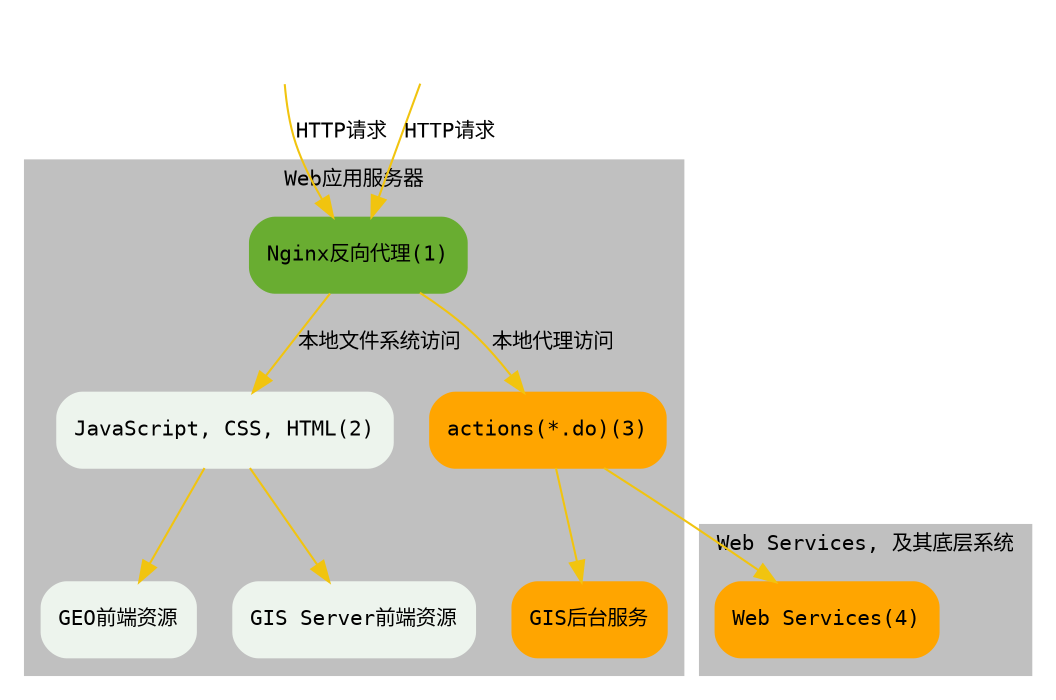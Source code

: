 digraph geo_nginx{
    fontname="Consolas";
    fontsize=10;

    node [shape="Mrecord", fontname="Consolas", fontsize=10];
    edge [color="#F1C40F", fontname="Consolas", fontsize=10];

    chrome [shape="none", image="browser-icon-chrome-resized.png", label=""];
    firefox [shape="none", image="browser-icon-firefox-resized.png", label=""];

    subgraph cluster_dev02 {
        label="Web应用服务器";
        style="filled";
        color="grey";

        node [style="filled", color="orange"];

        nginx [label="Nginx反向代理(1)", color="#69ad31"];
        static_content [label="JavaScript, CSS, HTML(2)", color="#edf4ed"];
        dynamic_content [label="actions(*.do)(3)"];

        nginx -> static_content [label="本地文件系统访问"];
        nginx -> dynamic_content [label="本地代理访问"];

        angularjs [label="GEO前端资源", color="#edf4ed"];
        gis_server [label="GIS Server前端资源", color="#edf4ed"];
        static_content -> angularjs;
        static_content -> gis_server;

        gis_worker [label="GIS后台服务"]
        dynamic_content -> gis_worker;
    }

    subgraph cluster_ws {
        label="Web Services, 及其底层系统"
        style="filled";
        color="grey";
        node [style="filled", color="orange"];
        web_services [label="Web Services(4)"];
    }

    chrome -> nginx [label="HTTP请求"];
    firefox -> nginx [label="HTTP请求"];

    dynamic_content -> web_services;
}
